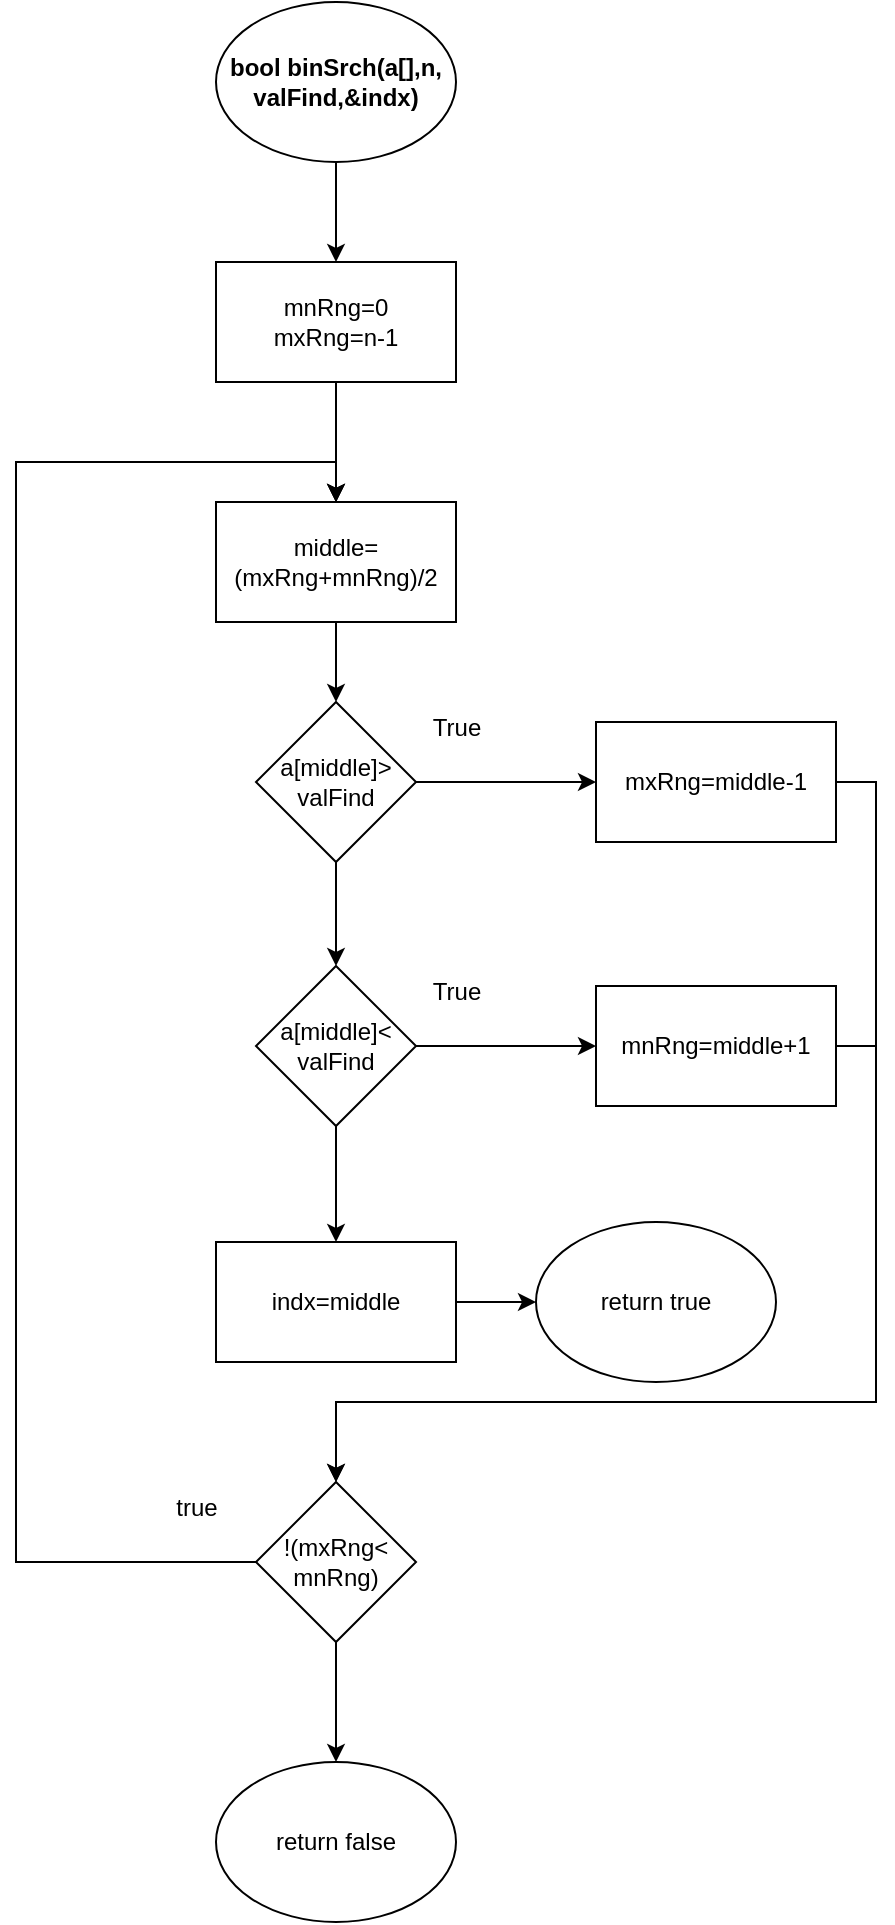 <mxfile version="26.0.11">
  <diagram name="Page-1" id="dp7f0amjWh-Z0qwB4Mjs">
    <mxGraphModel dx="794" dy="670" grid="1" gridSize="10" guides="1" tooltips="1" connect="1" arrows="1" fold="1" page="1" pageScale="1" pageWidth="850" pageHeight="1100" math="0" shadow="0">
      <root>
        <mxCell id="0" />
        <mxCell id="1" parent="0" />
        <mxCell id="Mw4rvk4AzZRrMmrbEWIy-3" style="edgeStyle=orthogonalEdgeStyle;rounded=0;orthogonalLoop=1;jettySize=auto;html=1;exitX=0.5;exitY=1;exitDx=0;exitDy=0;entryX=0.5;entryY=0;entryDx=0;entryDy=0;" edge="1" parent="1" source="Mw4rvk4AzZRrMmrbEWIy-1" target="Mw4rvk4AzZRrMmrbEWIy-2">
          <mxGeometry relative="1" as="geometry" />
        </mxCell>
        <mxCell id="Mw4rvk4AzZRrMmrbEWIy-1" value="&lt;b&gt;bool binSrch(a[],n, valFind,&amp;amp;indx)&lt;/b&gt;" style="ellipse;whiteSpace=wrap;html=1;" vertex="1" parent="1">
          <mxGeometry x="320" y="60" width="120" height="80" as="geometry" />
        </mxCell>
        <mxCell id="Mw4rvk4AzZRrMmrbEWIy-5" style="edgeStyle=orthogonalEdgeStyle;rounded=0;orthogonalLoop=1;jettySize=auto;html=1;exitX=0.5;exitY=1;exitDx=0;exitDy=0;entryX=0.5;entryY=0;entryDx=0;entryDy=0;" edge="1" parent="1" source="Mw4rvk4AzZRrMmrbEWIy-2" target="Mw4rvk4AzZRrMmrbEWIy-4">
          <mxGeometry relative="1" as="geometry" />
        </mxCell>
        <mxCell id="Mw4rvk4AzZRrMmrbEWIy-2" value="&lt;div&gt;mnRng=0&lt;/div&gt;&lt;div&gt;mxRng=n-1&lt;/div&gt;" style="rounded=0;whiteSpace=wrap;html=1;" vertex="1" parent="1">
          <mxGeometry x="320" y="190" width="120" height="60" as="geometry" />
        </mxCell>
        <mxCell id="Mw4rvk4AzZRrMmrbEWIy-7" style="edgeStyle=orthogonalEdgeStyle;rounded=0;orthogonalLoop=1;jettySize=auto;html=1;exitX=0.5;exitY=1;exitDx=0;exitDy=0;entryX=0.5;entryY=0;entryDx=0;entryDy=0;" edge="1" parent="1" source="Mw4rvk4AzZRrMmrbEWIy-4" target="Mw4rvk4AzZRrMmrbEWIy-6">
          <mxGeometry relative="1" as="geometry" />
        </mxCell>
        <mxCell id="Mw4rvk4AzZRrMmrbEWIy-35" style="edgeStyle=orthogonalEdgeStyle;rounded=0;orthogonalLoop=1;jettySize=auto;html=1;" edge="1" parent="1" source="Mw4rvk4AzZRrMmrbEWIy-4">
          <mxGeometry relative="1" as="geometry">
            <mxPoint x="380" y="310" as="targetPoint" />
          </mxGeometry>
        </mxCell>
        <mxCell id="Mw4rvk4AzZRrMmrbEWIy-4" value="&lt;div&gt;middle=&lt;/div&gt;&lt;div&gt;(mxRng+mnRng)/2&lt;/div&gt;" style="rounded=0;whiteSpace=wrap;html=1;" vertex="1" parent="1">
          <mxGeometry x="320" y="310" width="120" height="60" as="geometry" />
        </mxCell>
        <mxCell id="Mw4rvk4AzZRrMmrbEWIy-10" style="edgeStyle=orthogonalEdgeStyle;rounded=0;orthogonalLoop=1;jettySize=auto;html=1;exitX=1;exitY=0.5;exitDx=0;exitDy=0;entryX=0;entryY=0.5;entryDx=0;entryDy=0;" edge="1" parent="1" source="Mw4rvk4AzZRrMmrbEWIy-6" target="Mw4rvk4AzZRrMmrbEWIy-8">
          <mxGeometry relative="1" as="geometry" />
        </mxCell>
        <mxCell id="Mw4rvk4AzZRrMmrbEWIy-18" style="edgeStyle=orthogonalEdgeStyle;rounded=0;orthogonalLoop=1;jettySize=auto;html=1;exitX=0.5;exitY=1;exitDx=0;exitDy=0;entryX=0.5;entryY=0;entryDx=0;entryDy=0;" edge="1" parent="1" source="Mw4rvk4AzZRrMmrbEWIy-6" target="Mw4rvk4AzZRrMmrbEWIy-14">
          <mxGeometry relative="1" as="geometry" />
        </mxCell>
        <mxCell id="Mw4rvk4AzZRrMmrbEWIy-6" value="&lt;div&gt;a[middle]&amp;gt;&lt;/div&gt;&lt;div&gt;valFind&lt;/div&gt;" style="rhombus;whiteSpace=wrap;html=1;" vertex="1" parent="1">
          <mxGeometry x="340" y="410" width="80" height="80" as="geometry" />
        </mxCell>
        <mxCell id="Mw4rvk4AzZRrMmrbEWIy-28" style="edgeStyle=orthogonalEdgeStyle;rounded=0;orthogonalLoop=1;jettySize=auto;html=1;exitX=1;exitY=0.5;exitDx=0;exitDy=0;entryX=0.5;entryY=0;entryDx=0;entryDy=0;" edge="1" parent="1" source="Mw4rvk4AzZRrMmrbEWIy-8" target="Mw4rvk4AzZRrMmrbEWIy-21">
          <mxGeometry relative="1" as="geometry">
            <Array as="points">
              <mxPoint x="650" y="450" />
              <mxPoint x="650" y="760" />
              <mxPoint x="380" y="760" />
            </Array>
          </mxGeometry>
        </mxCell>
        <mxCell id="Mw4rvk4AzZRrMmrbEWIy-8" value="mxRng=middle-1" style="rounded=0;whiteSpace=wrap;html=1;" vertex="1" parent="1">
          <mxGeometry x="510" y="420" width="120" height="60" as="geometry" />
        </mxCell>
        <mxCell id="Mw4rvk4AzZRrMmrbEWIy-11" value="True" style="text;html=1;align=center;verticalAlign=middle;resizable=0;points=[];autosize=1;strokeColor=none;fillColor=none;" vertex="1" parent="1">
          <mxGeometry x="415" y="408" width="50" height="30" as="geometry" />
        </mxCell>
        <mxCell id="Mw4rvk4AzZRrMmrbEWIy-13" style="edgeStyle=orthogonalEdgeStyle;rounded=0;orthogonalLoop=1;jettySize=auto;html=1;exitX=1;exitY=0.5;exitDx=0;exitDy=0;entryX=0;entryY=0.5;entryDx=0;entryDy=0;" edge="1" source="Mw4rvk4AzZRrMmrbEWIy-14" target="Mw4rvk4AzZRrMmrbEWIy-15" parent="1">
          <mxGeometry relative="1" as="geometry" />
        </mxCell>
        <mxCell id="Mw4rvk4AzZRrMmrbEWIy-20" style="edgeStyle=orthogonalEdgeStyle;rounded=0;orthogonalLoop=1;jettySize=auto;html=1;exitX=0.5;exitY=1;exitDx=0;exitDy=0;entryX=0.5;entryY=0;entryDx=0;entryDy=0;" edge="1" parent="1" source="Mw4rvk4AzZRrMmrbEWIy-14" target="Mw4rvk4AzZRrMmrbEWIy-19">
          <mxGeometry relative="1" as="geometry" />
        </mxCell>
        <mxCell id="Mw4rvk4AzZRrMmrbEWIy-14" value="&lt;div&gt;a[middle]&amp;lt;&lt;/div&gt;&lt;div&gt;valFind&lt;/div&gt;" style="rhombus;whiteSpace=wrap;html=1;" vertex="1" parent="1">
          <mxGeometry x="340" y="542" width="80" height="80" as="geometry" />
        </mxCell>
        <mxCell id="Mw4rvk4AzZRrMmrbEWIy-25" style="edgeStyle=orthogonalEdgeStyle;rounded=0;orthogonalLoop=1;jettySize=auto;html=1;exitX=1;exitY=0.5;exitDx=0;exitDy=0;entryX=0.5;entryY=0;entryDx=0;entryDy=0;" edge="1" parent="1" source="Mw4rvk4AzZRrMmrbEWIy-15" target="Mw4rvk4AzZRrMmrbEWIy-21">
          <mxGeometry relative="1" as="geometry">
            <Array as="points">
              <mxPoint x="650" y="582" />
              <mxPoint x="650" y="760" />
              <mxPoint x="380" y="760" />
            </Array>
          </mxGeometry>
        </mxCell>
        <mxCell id="Mw4rvk4AzZRrMmrbEWIy-15" value="mnRng=middle+1" style="rounded=0;whiteSpace=wrap;html=1;" vertex="1" parent="1">
          <mxGeometry x="510" y="552" width="120" height="60" as="geometry" />
        </mxCell>
        <mxCell id="Mw4rvk4AzZRrMmrbEWIy-16" value="True" style="text;html=1;align=center;verticalAlign=middle;resizable=0;points=[];autosize=1;strokeColor=none;fillColor=none;" vertex="1" parent="1">
          <mxGeometry x="415" y="540" width="50" height="30" as="geometry" />
        </mxCell>
        <mxCell id="Mw4rvk4AzZRrMmrbEWIy-34" style="edgeStyle=orthogonalEdgeStyle;rounded=0;orthogonalLoop=1;jettySize=auto;html=1;exitX=1;exitY=0.5;exitDx=0;exitDy=0;entryX=0;entryY=0.5;entryDx=0;entryDy=0;" edge="1" parent="1" source="Mw4rvk4AzZRrMmrbEWIy-19" target="Mw4rvk4AzZRrMmrbEWIy-33">
          <mxGeometry relative="1" as="geometry" />
        </mxCell>
        <mxCell id="Mw4rvk4AzZRrMmrbEWIy-19" value="&lt;div&gt;indx=middle&lt;/div&gt;" style="rounded=0;whiteSpace=wrap;html=1;" vertex="1" parent="1">
          <mxGeometry x="320" y="680" width="120" height="60" as="geometry" />
        </mxCell>
        <mxCell id="Mw4rvk4AzZRrMmrbEWIy-29" style="edgeStyle=orthogonalEdgeStyle;rounded=0;orthogonalLoop=1;jettySize=auto;html=1;exitX=0;exitY=0.5;exitDx=0;exitDy=0;" edge="1" parent="1" source="Mw4rvk4AzZRrMmrbEWIy-21">
          <mxGeometry relative="1" as="geometry">
            <mxPoint x="380" y="310" as="targetPoint" />
            <Array as="points">
              <mxPoint x="220" y="840" />
              <mxPoint x="220" y="290" />
              <mxPoint x="380" y="290" />
            </Array>
          </mxGeometry>
        </mxCell>
        <mxCell id="Mw4rvk4AzZRrMmrbEWIy-32" style="edgeStyle=orthogonalEdgeStyle;rounded=0;orthogonalLoop=1;jettySize=auto;html=1;exitX=0.5;exitY=1;exitDx=0;exitDy=0;entryX=0.5;entryY=0;entryDx=0;entryDy=0;" edge="1" parent="1" source="Mw4rvk4AzZRrMmrbEWIy-21" target="Mw4rvk4AzZRrMmrbEWIy-31">
          <mxGeometry relative="1" as="geometry" />
        </mxCell>
        <mxCell id="Mw4rvk4AzZRrMmrbEWIy-21" value="&lt;div&gt;!(mxRng&amp;lt;&lt;/div&gt;&lt;div&gt;mnRng)&lt;/div&gt;" style="rhombus;whiteSpace=wrap;html=1;" vertex="1" parent="1">
          <mxGeometry x="340" y="800" width="80" height="80" as="geometry" />
        </mxCell>
        <mxCell id="Mw4rvk4AzZRrMmrbEWIy-30" value="true" style="text;html=1;align=center;verticalAlign=middle;resizable=0;points=[];autosize=1;strokeColor=none;fillColor=none;" vertex="1" parent="1">
          <mxGeometry x="290" y="798" width="40" height="30" as="geometry" />
        </mxCell>
        <mxCell id="Mw4rvk4AzZRrMmrbEWIy-31" value="return false" style="ellipse;whiteSpace=wrap;html=1;" vertex="1" parent="1">
          <mxGeometry x="320" y="940" width="120" height="80" as="geometry" />
        </mxCell>
        <mxCell id="Mw4rvk4AzZRrMmrbEWIy-33" value="return true" style="ellipse;whiteSpace=wrap;html=1;" vertex="1" parent="1">
          <mxGeometry x="480" y="670" width="120" height="80" as="geometry" />
        </mxCell>
      </root>
    </mxGraphModel>
  </diagram>
</mxfile>
